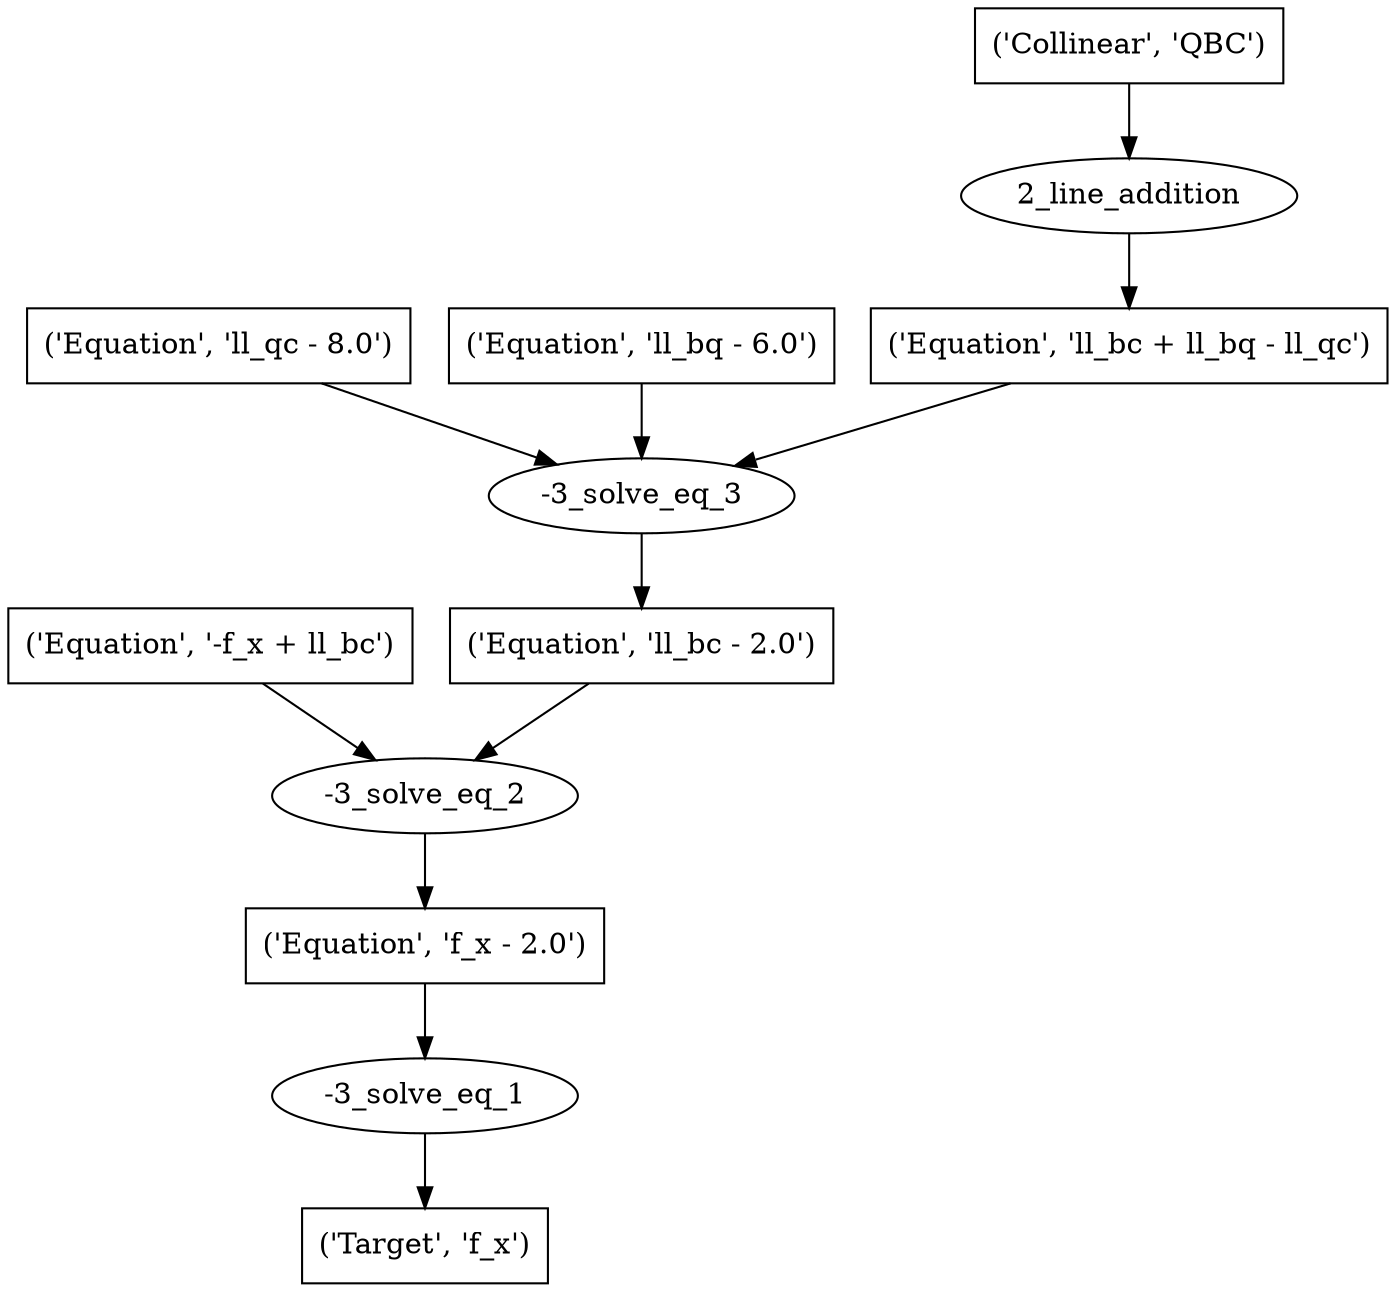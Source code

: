 digraph 30 {
	0 [label="('Target', 'f_x')" shape=box]
	1 [label="-3_solve_eq_1"]
	1 -> 0
	2 [label="('Equation', 'f_x - 2.0')" shape=box]
	2 -> 1
	3 [label="-3_solve_eq_2"]
	3 -> 2
	4 [label="('Equation', '-f_x + ll_bc')" shape=box]
	4 -> 3
	5 [label="('Equation', 'll_bc - 2.0')" shape=box]
	5 -> 3
	6 [label="-3_solve_eq_3"]
	6 -> 5
	7 [label="('Equation', 'll_qc - 8.0')" shape=box]
	7 -> 6
	8 [label="('Equation', 'll_bq - 6.0')" shape=box]
	8 -> 6
	9 [label="('Equation', 'll_bc + ll_bq - ll_qc')" shape=box]
	9 -> 6
	10 [label="2_line_addition"]
	10 -> 9
	11 [label="('Collinear', 'QBC')" shape=box]
	11 -> 10
}
